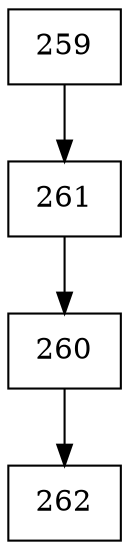 digraph G {
  node [shape=record];
  node0 [label="{259}"];
  node0 -> node1;
  node1 [label="{261}"];
  node1 -> node2;
  node2 [label="{260}"];
  node2 -> node3;
  node3 [label="{262}"];
}
